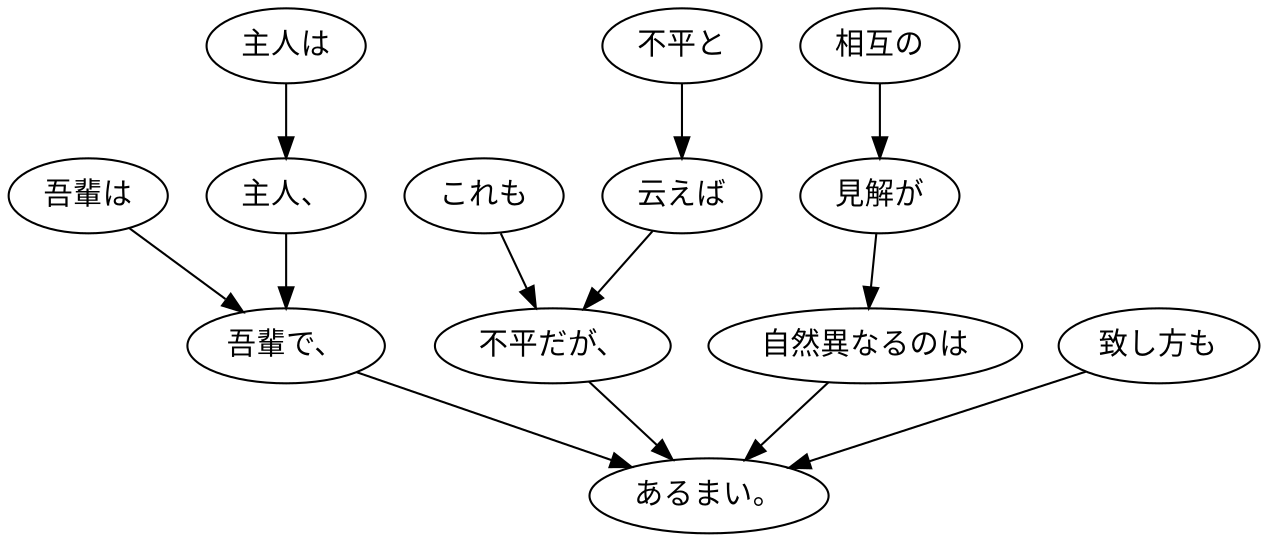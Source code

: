 digraph graph1330 {
	node0 [label="これも"];
	node1 [label="不平と"];
	node2 [label="云えば"];
	node3 [label="不平だが、"];
	node4 [label="主人は"];
	node5 [label="主人、"];
	node6 [label="吾輩は"];
	node7 [label="吾輩で、"];
	node8 [label="相互の"];
	node9 [label="見解が"];
	node10 [label="自然異なるのは"];
	node11 [label="致し方も"];
	node12 [label="あるまい。"];
	node0 -> node3;
	node1 -> node2;
	node2 -> node3;
	node3 -> node12;
	node4 -> node5;
	node5 -> node7;
	node6 -> node7;
	node7 -> node12;
	node8 -> node9;
	node9 -> node10;
	node10 -> node12;
	node11 -> node12;
}
